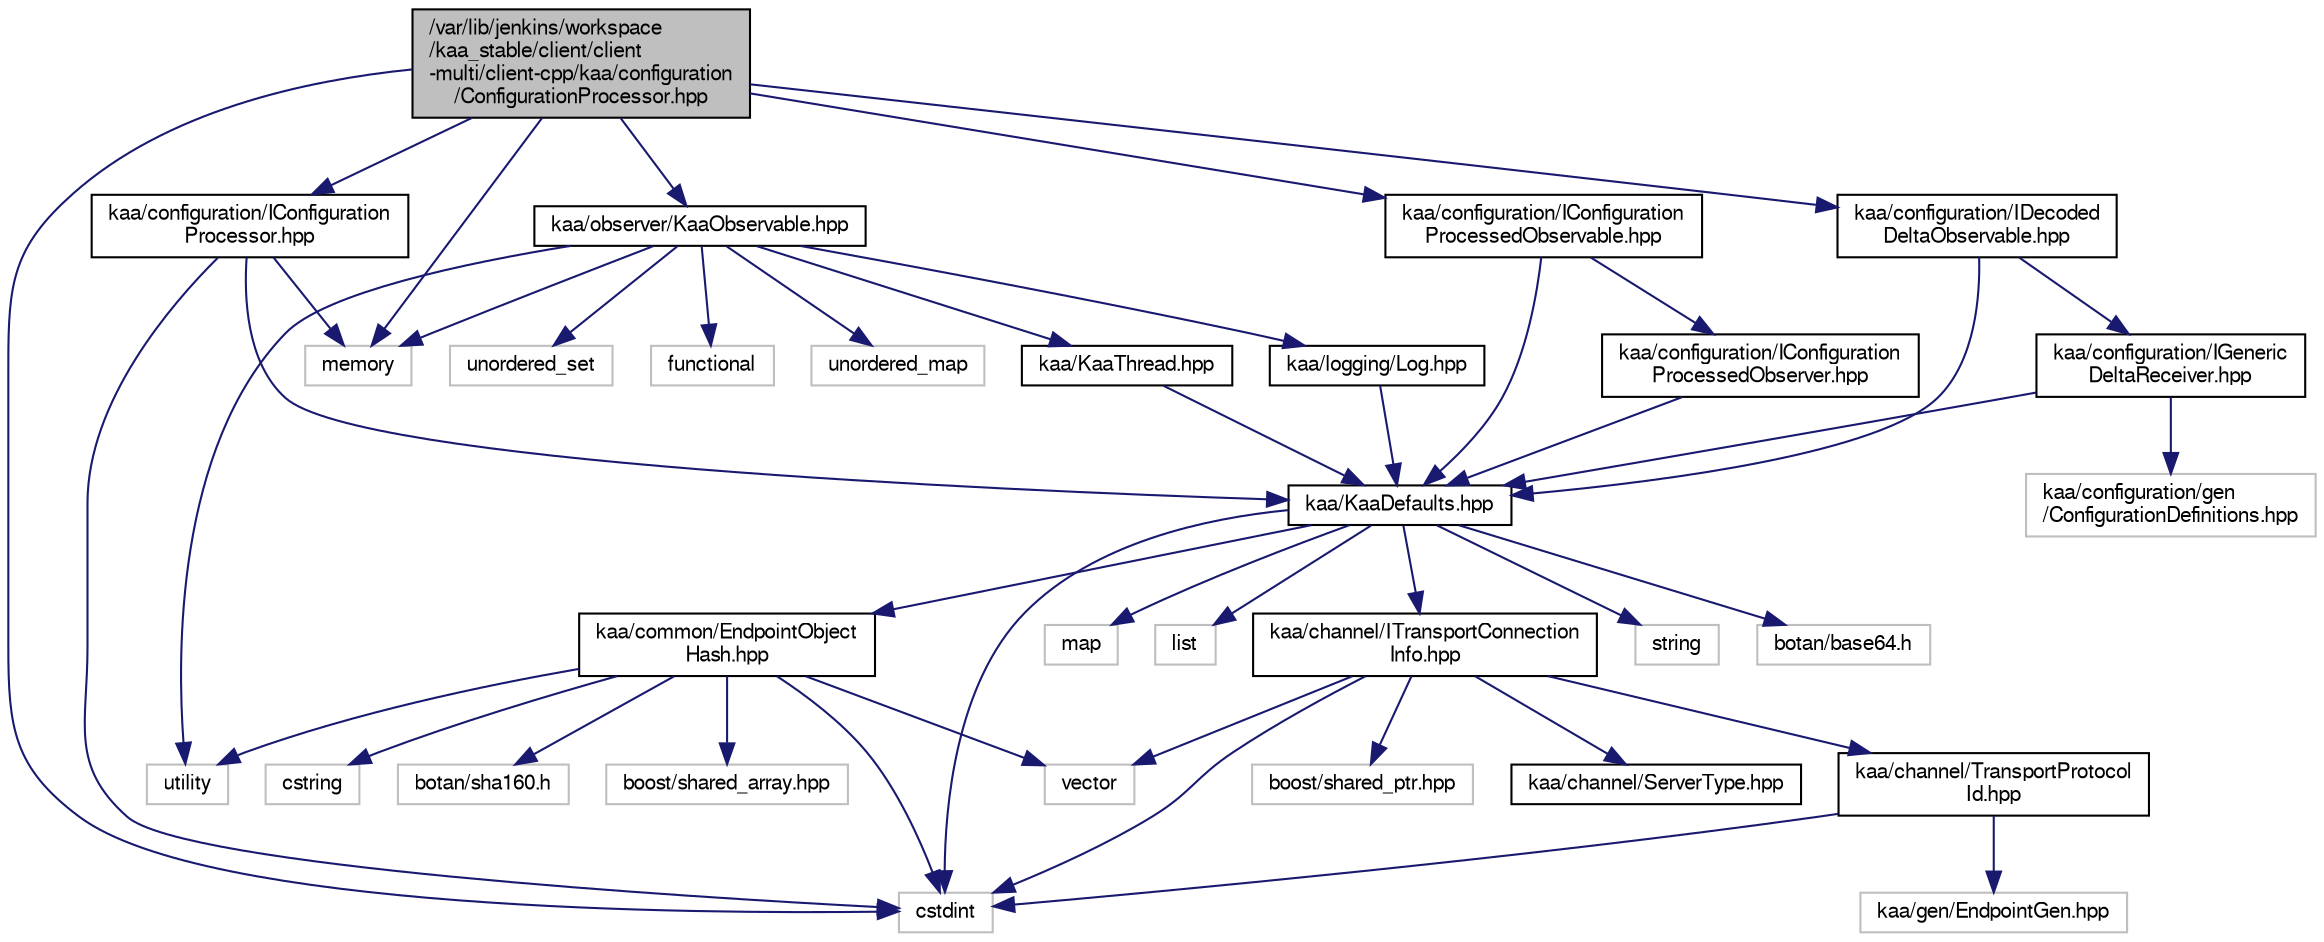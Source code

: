 digraph "/var/lib/jenkins/workspace/kaa_stable/client/client-multi/client-cpp/kaa/configuration/ConfigurationProcessor.hpp"
{
  bgcolor="transparent";
  edge [fontname="FreeSans",fontsize="10",labelfontname="FreeSans",labelfontsize="10"];
  node [fontname="FreeSans",fontsize="10",shape=record];
  Node1 [label="/var/lib/jenkins/workspace\l/kaa_stable/client/client\l-multi/client-cpp/kaa/configuration\l/ConfigurationProcessor.hpp",height=0.2,width=0.4,color="black", fillcolor="grey75", style="filled" fontcolor="black"];
  Node1 -> Node2 [color="midnightblue",fontsize="10",style="solid",fontname="FreeSans"];
  Node2 [label="cstdint",height=0.2,width=0.4,color="grey75"];
  Node1 -> Node3 [color="midnightblue",fontsize="10",style="solid",fontname="FreeSans"];
  Node3 [label="memory",height=0.2,width=0.4,color="grey75"];
  Node1 -> Node4 [color="midnightblue",fontsize="10",style="solid",fontname="FreeSans"];
  Node4 [label="kaa/observer/KaaObservable.hpp",height=0.2,width=0.4,color="black",URL="$KaaObservable_8hpp.html"];
  Node4 -> Node5 [color="midnightblue",fontsize="10",style="solid",fontname="FreeSans"];
  Node5 [label="functional",height=0.2,width=0.4,color="grey75"];
  Node4 -> Node6 [color="midnightblue",fontsize="10",style="solid",fontname="FreeSans"];
  Node6 [label="unordered_map",height=0.2,width=0.4,color="grey75"];
  Node4 -> Node7 [color="midnightblue",fontsize="10",style="solid",fontname="FreeSans"];
  Node7 [label="unordered_set",height=0.2,width=0.4,color="grey75"];
  Node4 -> Node3 [color="midnightblue",fontsize="10",style="solid",fontname="FreeSans"];
  Node4 -> Node8 [color="midnightblue",fontsize="10",style="solid",fontname="FreeSans"];
  Node8 [label="utility",height=0.2,width=0.4,color="grey75"];
  Node4 -> Node9 [color="midnightblue",fontsize="10",style="solid",fontname="FreeSans"];
  Node9 [label="kaa/KaaThread.hpp",height=0.2,width=0.4,color="black",URL="$KaaThread_8hpp.html"];
  Node9 -> Node10 [color="midnightblue",fontsize="10",style="solid",fontname="FreeSans"];
  Node10 [label="kaa/KaaDefaults.hpp",height=0.2,width=0.4,color="black",URL="$KaaDefaults_8hpp.html"];
  Node10 -> Node11 [color="midnightblue",fontsize="10",style="solid",fontname="FreeSans"];
  Node11 [label="map",height=0.2,width=0.4,color="grey75"];
  Node10 -> Node12 [color="midnightblue",fontsize="10",style="solid",fontname="FreeSans"];
  Node12 [label="list",height=0.2,width=0.4,color="grey75"];
  Node10 -> Node13 [color="midnightblue",fontsize="10",style="solid",fontname="FreeSans"];
  Node13 [label="string",height=0.2,width=0.4,color="grey75"];
  Node10 -> Node14 [color="midnightblue",fontsize="10",style="solid",fontname="FreeSans"];
  Node14 [label="botan/base64.h",height=0.2,width=0.4,color="grey75"];
  Node10 -> Node2 [color="midnightblue",fontsize="10",style="solid",fontname="FreeSans"];
  Node10 -> Node15 [color="midnightblue",fontsize="10",style="solid",fontname="FreeSans"];
  Node15 [label="kaa/common/EndpointObject\lHash.hpp",height=0.2,width=0.4,color="black",URL="$EndpointObjectHash_8hpp.html"];
  Node15 -> Node8 [color="midnightblue",fontsize="10",style="solid",fontname="FreeSans"];
  Node15 -> Node16 [color="midnightblue",fontsize="10",style="solid",fontname="FreeSans"];
  Node16 [label="cstring",height=0.2,width=0.4,color="grey75"];
  Node15 -> Node17 [color="midnightblue",fontsize="10",style="solid",fontname="FreeSans"];
  Node17 [label="vector",height=0.2,width=0.4,color="grey75"];
  Node15 -> Node18 [color="midnightblue",fontsize="10",style="solid",fontname="FreeSans"];
  Node18 [label="botan/sha160.h",height=0.2,width=0.4,color="grey75"];
  Node15 -> Node2 [color="midnightblue",fontsize="10",style="solid",fontname="FreeSans"];
  Node15 -> Node19 [color="midnightblue",fontsize="10",style="solid",fontname="FreeSans"];
  Node19 [label="boost/shared_array.hpp",height=0.2,width=0.4,color="grey75"];
  Node10 -> Node20 [color="midnightblue",fontsize="10",style="solid",fontname="FreeSans"];
  Node20 [label="kaa/channel/ITransportConnection\lInfo.hpp",height=0.2,width=0.4,color="black",URL="$ITransportConnectionInfo_8hpp.html"];
  Node20 -> Node2 [color="midnightblue",fontsize="10",style="solid",fontname="FreeSans"];
  Node20 -> Node17 [color="midnightblue",fontsize="10",style="solid",fontname="FreeSans"];
  Node20 -> Node21 [color="midnightblue",fontsize="10",style="solid",fontname="FreeSans"];
  Node21 [label="boost/shared_ptr.hpp",height=0.2,width=0.4,color="grey75"];
  Node20 -> Node22 [color="midnightblue",fontsize="10",style="solid",fontname="FreeSans"];
  Node22 [label="kaa/channel/ServerType.hpp",height=0.2,width=0.4,color="black",URL="$ServerType_8hpp.html"];
  Node20 -> Node23 [color="midnightblue",fontsize="10",style="solid",fontname="FreeSans"];
  Node23 [label="kaa/channel/TransportProtocol\lId.hpp",height=0.2,width=0.4,color="black",URL="$TransportProtocolId_8hpp.html"];
  Node23 -> Node2 [color="midnightblue",fontsize="10",style="solid",fontname="FreeSans"];
  Node23 -> Node24 [color="midnightblue",fontsize="10",style="solid",fontname="FreeSans"];
  Node24 [label="kaa/gen/EndpointGen.hpp",height=0.2,width=0.4,color="grey75"];
  Node4 -> Node25 [color="midnightblue",fontsize="10",style="solid",fontname="FreeSans"];
  Node25 [label="kaa/logging/Log.hpp",height=0.2,width=0.4,color="black",URL="$Log_8hpp.html"];
  Node25 -> Node10 [color="midnightblue",fontsize="10",style="solid",fontname="FreeSans"];
  Node1 -> Node26 [color="midnightblue",fontsize="10",style="solid",fontname="FreeSans"];
  Node26 [label="kaa/configuration/IConfiguration\lProcessor.hpp",height=0.2,width=0.4,color="black",URL="$IConfigurationProcessor_8hpp.html"];
  Node26 -> Node10 [color="midnightblue",fontsize="10",style="solid",fontname="FreeSans"];
  Node26 -> Node2 [color="midnightblue",fontsize="10",style="solid",fontname="FreeSans"];
  Node26 -> Node3 [color="midnightblue",fontsize="10",style="solid",fontname="FreeSans"];
  Node1 -> Node27 [color="midnightblue",fontsize="10",style="solid",fontname="FreeSans"];
  Node27 [label="kaa/configuration/IConfiguration\lProcessedObservable.hpp",height=0.2,width=0.4,color="black",URL="$IConfigurationProcessedObservable_8hpp.html"];
  Node27 -> Node10 [color="midnightblue",fontsize="10",style="solid",fontname="FreeSans"];
  Node27 -> Node28 [color="midnightblue",fontsize="10",style="solid",fontname="FreeSans"];
  Node28 [label="kaa/configuration/IConfiguration\lProcessedObserver.hpp",height=0.2,width=0.4,color="black",URL="$IConfigurationProcessedObserver_8hpp.html"];
  Node28 -> Node10 [color="midnightblue",fontsize="10",style="solid",fontname="FreeSans"];
  Node1 -> Node29 [color="midnightblue",fontsize="10",style="solid",fontname="FreeSans"];
  Node29 [label="kaa/configuration/IDecoded\lDeltaObservable.hpp",height=0.2,width=0.4,color="black",URL="$IDecodedDeltaObservable_8hpp.html"];
  Node29 -> Node10 [color="midnightblue",fontsize="10",style="solid",fontname="FreeSans"];
  Node29 -> Node30 [color="midnightblue",fontsize="10",style="solid",fontname="FreeSans"];
  Node30 [label="kaa/configuration/IGeneric\lDeltaReceiver.hpp",height=0.2,width=0.4,color="black",URL="$IGenericDeltaReceiver_8hpp.html"];
  Node30 -> Node10 [color="midnightblue",fontsize="10",style="solid",fontname="FreeSans"];
  Node30 -> Node31 [color="midnightblue",fontsize="10",style="solid",fontname="FreeSans"];
  Node31 [label="kaa/configuration/gen\l/ConfigurationDefinitions.hpp",height=0.2,width=0.4,color="grey75"];
}
